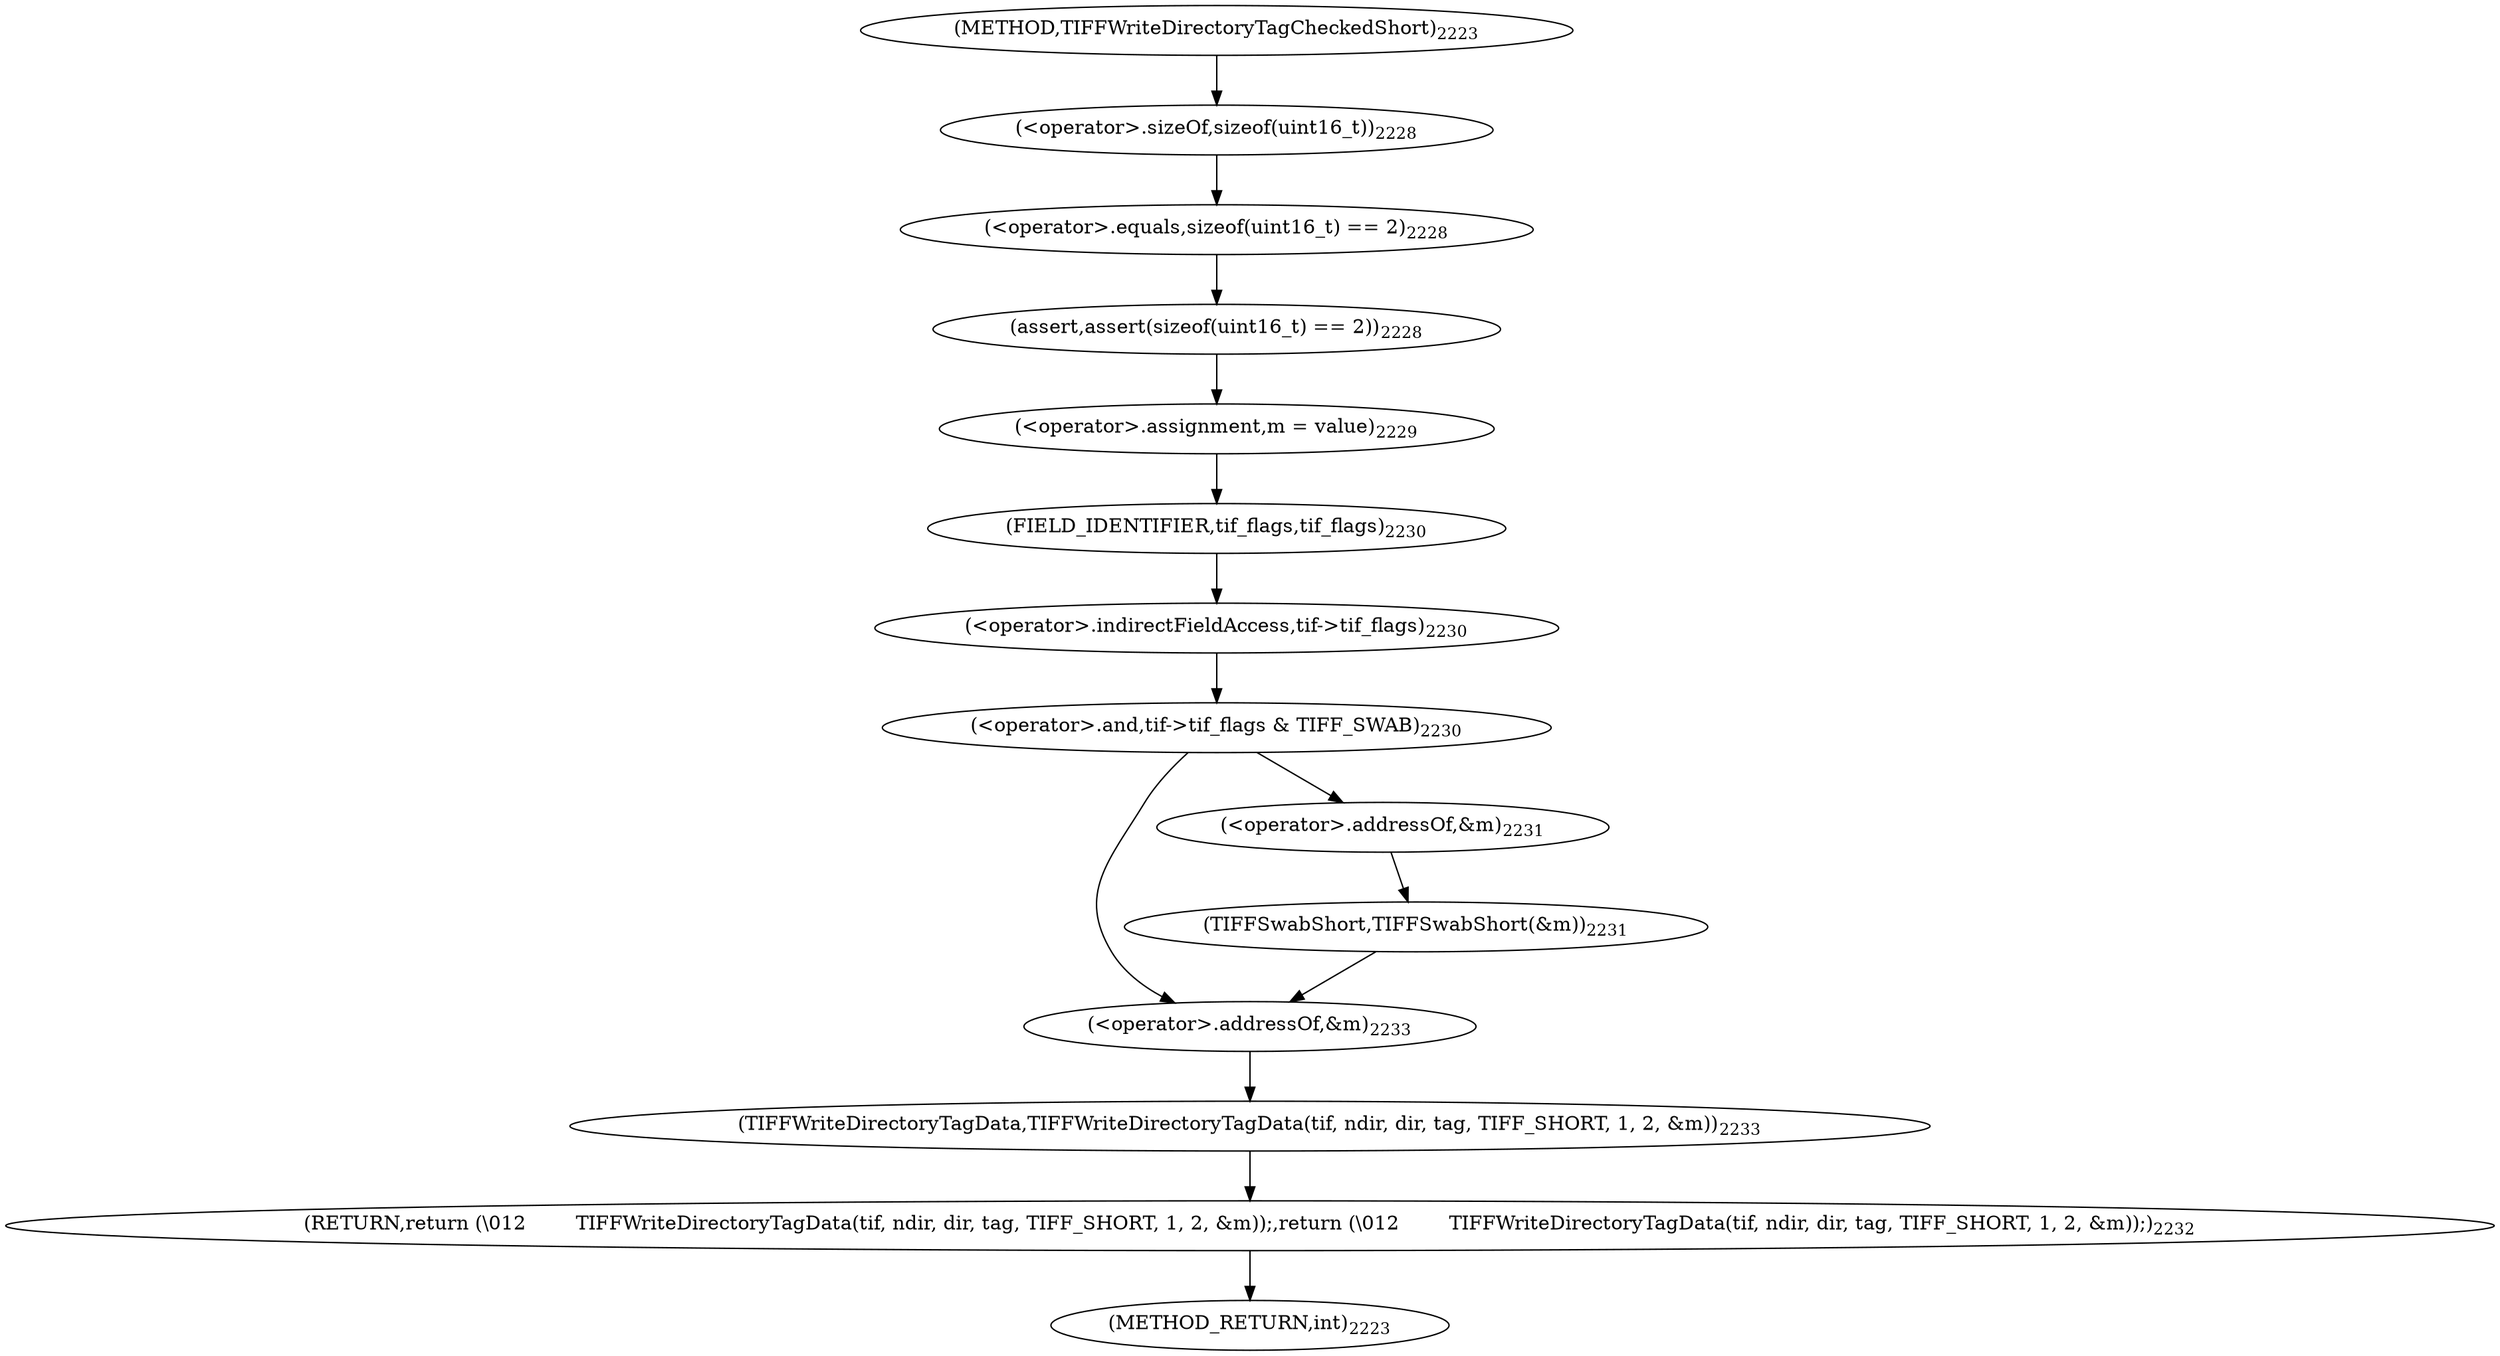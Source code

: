 digraph "TIFFWriteDirectoryTagCheckedShort" {  
"69961" [label = <(assert,assert(sizeof(uint16_t) == 2))<SUB>2228</SUB>> ]
"69966" [label = <(&lt;operator&gt;.assignment,m = value)<SUB>2229</SUB>> ]
"69979" [label = <(RETURN,return (\012        TIFFWriteDirectoryTagData(tif, ndir, dir, tag, TIFF_SHORT, 1, 2, &amp;m));,return (\012        TIFFWriteDirectoryTagData(tif, ndir, dir, tag, TIFF_SHORT, 1, 2, &amp;m));)<SUB>2232</SUB>> ]
"69962" [label = <(&lt;operator&gt;.equals,sizeof(uint16_t) == 2)<SUB>2228</SUB>> ]
"69970" [label = <(&lt;operator&gt;.and,tif-&gt;tif_flags &amp; TIFF_SWAB)<SUB>2230</SUB>> ]
"69980" [label = <(TIFFWriteDirectoryTagData,TIFFWriteDirectoryTagData(tif, ndir, dir, tag, TIFF_SHORT, 1, 2, &amp;m))<SUB>2233</SUB>> ]
"69963" [label = <(&lt;operator&gt;.sizeOf,sizeof(uint16_t))<SUB>2228</SUB>> ]
"69971" [label = <(&lt;operator&gt;.indirectFieldAccess,tif-&gt;tif_flags)<SUB>2230</SUB>> ]
"69976" [label = <(TIFFSwabShort,TIFFSwabShort(&amp;m))<SUB>2231</SUB>> ]
"69988" [label = <(&lt;operator&gt;.addressOf,&amp;m)<SUB>2233</SUB>> ]
"69973" [label = <(FIELD_IDENTIFIER,tif_flags,tif_flags)<SUB>2230</SUB>> ]
"69977" [label = <(&lt;operator&gt;.addressOf,&amp;m)<SUB>2231</SUB>> ]
"69953" [label = <(METHOD,TIFFWriteDirectoryTagCheckedShort)<SUB>2223</SUB>> ]
"69990" [label = <(METHOD_RETURN,int)<SUB>2223</SUB>> ]
  "69961" -> "69966" 
  "69966" -> "69973" 
  "69979" -> "69990" 
  "69962" -> "69961" 
  "69970" -> "69977" 
  "69970" -> "69988" 
  "69980" -> "69979" 
  "69963" -> "69962" 
  "69971" -> "69970" 
  "69976" -> "69988" 
  "69988" -> "69980" 
  "69973" -> "69971" 
  "69977" -> "69976" 
  "69953" -> "69963" 
}
